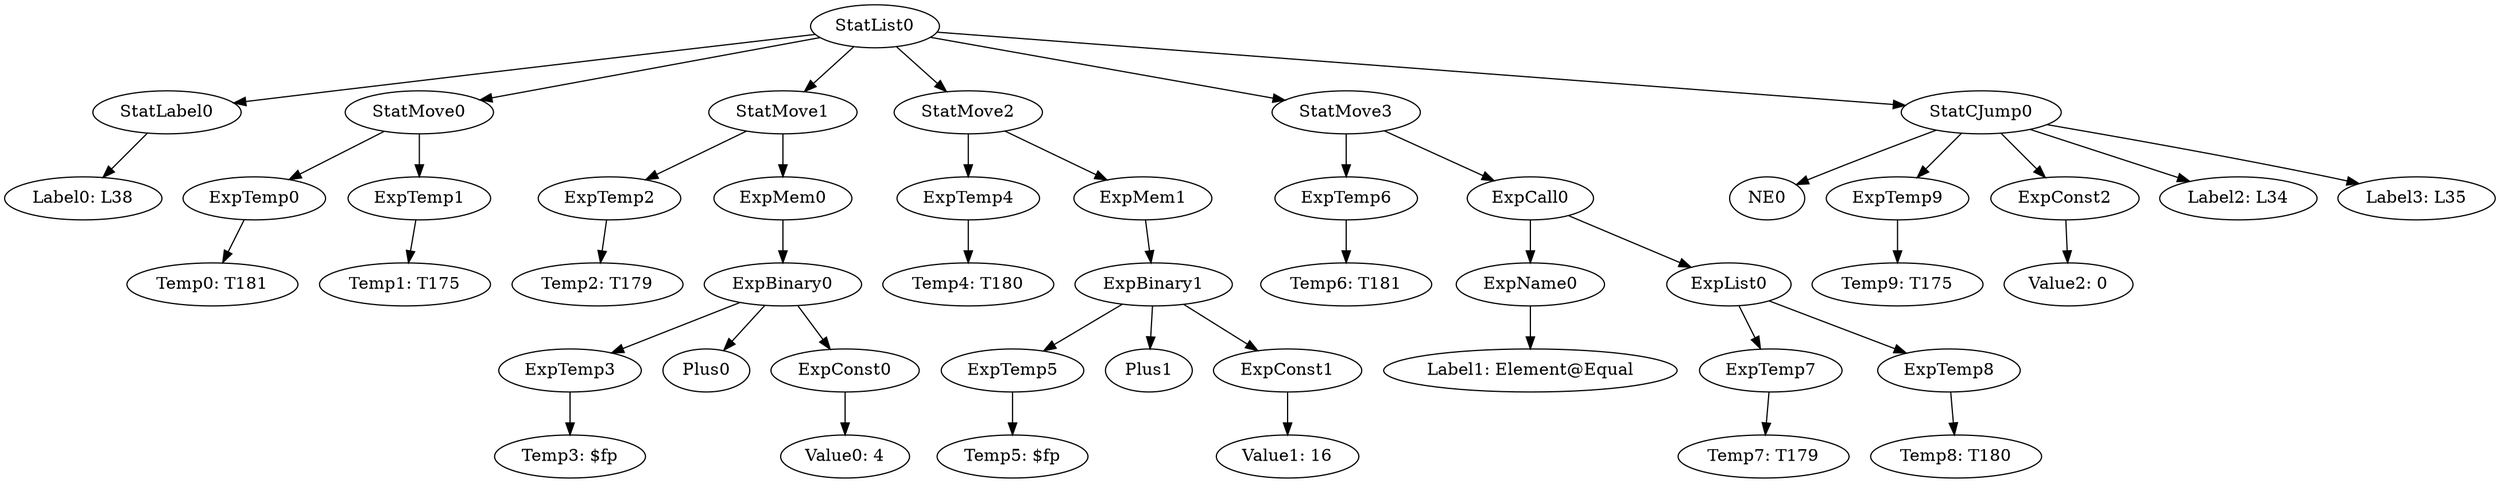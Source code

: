 digraph {
	ordering = out;
	ExpConst2 -> "Value2: 0";
	ExpTemp9 -> "Temp9: T175";
	ExpList0 -> ExpTemp7;
	ExpList0 -> ExpTemp8;
	StatCJump0 -> NE0;
	StatCJump0 -> ExpTemp9;
	StatCJump0 -> ExpConst2;
	StatCJump0 -> "Label2: L34";
	StatCJump0 -> "Label3: L35";
	ExpTemp8 -> "Temp8: T180";
	StatMove1 -> ExpTemp2;
	StatMove1 -> ExpMem0;
	ExpConst1 -> "Value1: 16";
	ExpConst0 -> "Value0: 4";
	ExpMem1 -> ExpBinary1;
	ExpTemp3 -> "Temp3: $fp";
	ExpTemp2 -> "Temp2: T179";
	StatMove2 -> ExpTemp4;
	StatMove2 -> ExpMem1;
	StatLabel0 -> "Label0: L38";
	StatList0 -> StatLabel0;
	StatList0 -> StatMove0;
	StatList0 -> StatMove1;
	StatList0 -> StatMove2;
	StatList0 -> StatMove3;
	StatList0 -> StatCJump0;
	ExpTemp0 -> "Temp0: T181";
	ExpBinary0 -> ExpTemp3;
	ExpBinary0 -> Plus0;
	ExpBinary0 -> ExpConst0;
	StatMove0 -> ExpTemp0;
	StatMove0 -> ExpTemp1;
	ExpMem0 -> ExpBinary0;
	ExpBinary1 -> ExpTemp5;
	ExpBinary1 -> Plus1;
	ExpBinary1 -> ExpConst1;
	ExpCall0 -> ExpName0;
	ExpCall0 -> ExpList0;
	ExpTemp1 -> "Temp1: T175";
	ExpTemp5 -> "Temp5: $fp";
	ExpTemp6 -> "Temp6: T181";
	StatMove3 -> ExpTemp6;
	StatMove3 -> ExpCall0;
	ExpName0 -> "Label1: Element@Equal";
	ExpTemp4 -> "Temp4: T180";
	ExpTemp7 -> "Temp7: T179";
}

